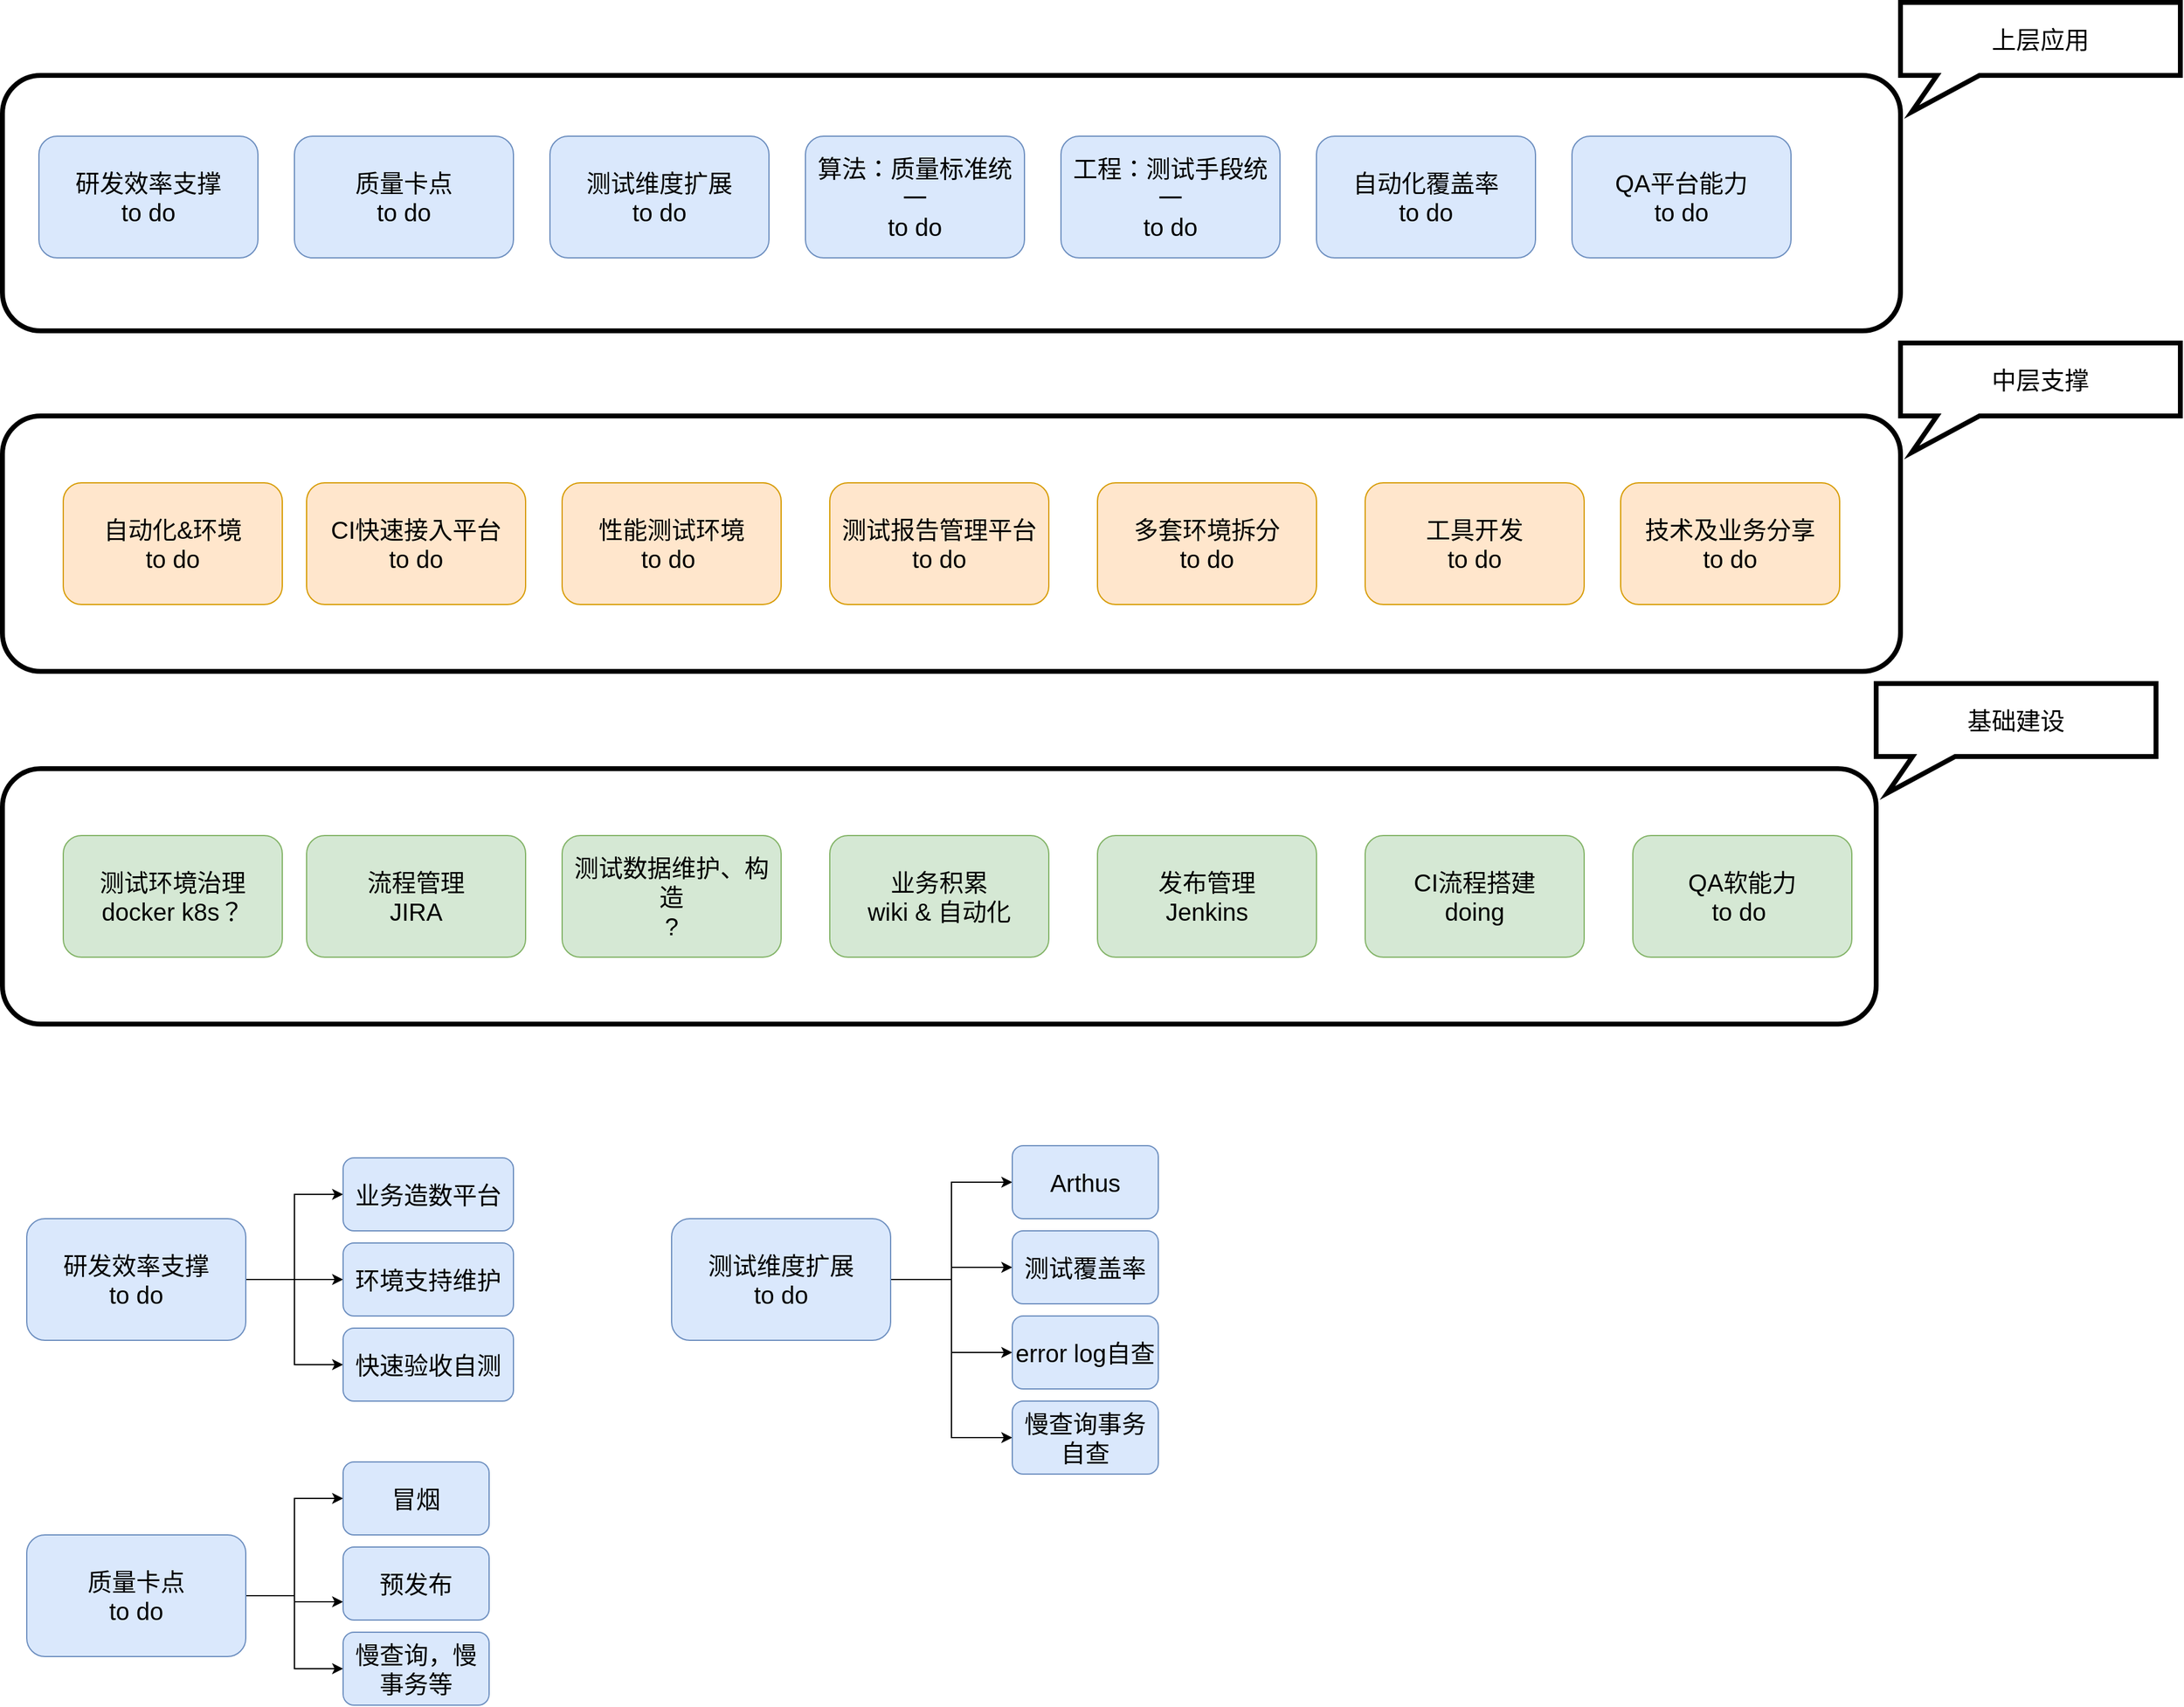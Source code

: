 <mxfile version="14.2.4" type="github">
  <diagram id="wr1Vg4WFNjLce9JvmpkT" name="Page-1">
    <mxGraphModel dx="1119" dy="632" grid="1" gridSize="10" guides="1" tooltips="1" connect="1" arrows="1" fold="1" page="1" pageScale="1" pageWidth="1390" pageHeight="980" math="0" shadow="0">
      <root>
        <mxCell id="0" />
        <mxCell id="1" parent="0" />
        <mxCell id="XUdV0GE2fvMEAlolcUsE-2" value="" style="rounded=1;whiteSpace=wrap;html=1;strokeWidth=4;" parent="1" vertex="1">
          <mxGeometry x="20" y="690" width="1540" height="210" as="geometry" />
        </mxCell>
        <mxCell id="XUdV0GE2fvMEAlolcUsE-4" value="基础建设" style="shape=callout;whiteSpace=wrap;html=1;perimeter=calloutPerimeter;base=35;size=30;position=0.13;position2=0.04;fontSize=20;strokeWidth=4;" parent="1" vertex="1">
          <mxGeometry x="1560" y="620" width="230" height="90" as="geometry" />
        </mxCell>
        <mxCell id="XUdV0GE2fvMEAlolcUsE-6" value="测试环境治理&lt;br&gt;docker k8s？" style="rounded=1;whiteSpace=wrap;html=1;fontSize=20;fillColor=#d5e8d4;strokeColor=#82b366;" parent="1" vertex="1">
          <mxGeometry x="70" y="745" width="180" height="100" as="geometry" />
        </mxCell>
        <mxCell id="XUdV0GE2fvMEAlolcUsE-7" value="流程管理&lt;br&gt;JIRA" style="rounded=1;whiteSpace=wrap;html=1;fontSize=20;fillColor=#d5e8d4;strokeColor=#82b366;" parent="1" vertex="1">
          <mxGeometry x="270" y="745" width="180" height="100" as="geometry" />
        </mxCell>
        <mxCell id="XUdV0GE2fvMEAlolcUsE-8" value="发布管理&lt;br&gt;Jenkins" style="rounded=1;whiteSpace=wrap;html=1;fontSize=20;fillColor=#d5e8d4;strokeColor=#82b366;" parent="1" vertex="1">
          <mxGeometry x="920" y="745" width="180" height="100" as="geometry" />
        </mxCell>
        <mxCell id="XUdV0GE2fvMEAlolcUsE-9" value="测试数据维护、构造&lt;br&gt;?" style="rounded=1;whiteSpace=wrap;html=1;fontSize=20;fillColor=#d5e8d4;strokeColor=#82b366;" parent="1" vertex="1">
          <mxGeometry x="480" y="745" width="180" height="100" as="geometry" />
        </mxCell>
        <mxCell id="XUdV0GE2fvMEAlolcUsE-10" value="业务积累&lt;br&gt;wiki &amp;amp; 自动化" style="rounded=1;whiteSpace=wrap;html=1;fontSize=20;fillColor=#d5e8d4;strokeColor=#82b366;" parent="1" vertex="1">
          <mxGeometry x="700" y="745" width="180" height="100" as="geometry" />
        </mxCell>
        <mxCell id="XUdV0GE2fvMEAlolcUsE-12" value="" style="rounded=1;whiteSpace=wrap;html=1;strokeWidth=4;" parent="1" vertex="1">
          <mxGeometry x="20" y="400" width="1560" height="210" as="geometry" />
        </mxCell>
        <mxCell id="XUdV0GE2fvMEAlolcUsE-13" value="中层支撑" style="shape=callout;whiteSpace=wrap;html=1;perimeter=calloutPerimeter;base=35;size=30;position=0.13;position2=0.04;fontSize=20;strokeWidth=4;" parent="1" vertex="1">
          <mxGeometry x="1580" y="340" width="230" height="90" as="geometry" />
        </mxCell>
        <mxCell id="XUdV0GE2fvMEAlolcUsE-14" value="自动化&amp;amp;环境&lt;br&gt;to do" style="rounded=1;whiteSpace=wrap;html=1;fontSize=20;fillColor=#ffe6cc;strokeColor=#d79b00;" parent="1" vertex="1">
          <mxGeometry x="70" y="455" width="180" height="100" as="geometry" />
        </mxCell>
        <mxCell id="XUdV0GE2fvMEAlolcUsE-15" value="CI快速接入平台&lt;br&gt;to do" style="rounded=1;whiteSpace=wrap;html=1;fontSize=20;fillColor=#ffe6cc;strokeColor=#d79b00;" parent="1" vertex="1">
          <mxGeometry x="270" y="455" width="180" height="100" as="geometry" />
        </mxCell>
        <mxCell id="XUdV0GE2fvMEAlolcUsE-16" value="性能测试环境&lt;br&gt;to do&amp;nbsp;" style="rounded=1;whiteSpace=wrap;html=1;fontSize=20;fillColor=#ffe6cc;strokeColor=#d79b00;" parent="1" vertex="1">
          <mxGeometry x="480" y="455" width="180" height="100" as="geometry" />
        </mxCell>
        <mxCell id="XUdV0GE2fvMEAlolcUsE-17" value="测试报告管理平台&lt;br&gt;to do" style="rounded=1;whiteSpace=wrap;html=1;fontSize=20;fillColor=#ffe6cc;strokeColor=#d79b00;" parent="1" vertex="1">
          <mxGeometry x="700" y="455" width="180" height="100" as="geometry" />
        </mxCell>
        <mxCell id="XUdV0GE2fvMEAlolcUsE-18" value="&lt;div&gt;多套环境拆分&lt;/div&gt;&lt;div&gt;to do&lt;br&gt;&lt;/div&gt;" style="rounded=1;whiteSpace=wrap;html=1;fontSize=20;fillColor=#ffe6cc;strokeColor=#d79b00;" parent="1" vertex="1">
          <mxGeometry x="920" y="455" width="180" height="100" as="geometry" />
        </mxCell>
        <mxCell id="XUdV0GE2fvMEAlolcUsE-19" value="CI流程搭建&lt;br&gt;doing" style="rounded=1;whiteSpace=wrap;html=1;fontSize=20;fillColor=#d5e8d4;strokeColor=#82b366;" parent="1" vertex="1">
          <mxGeometry x="1140" y="745" width="180" height="100" as="geometry" />
        </mxCell>
        <mxCell id="XUdV0GE2fvMEAlolcUsE-20" value="QA软能力&lt;br&gt;to do&amp;nbsp;" style="rounded=1;whiteSpace=wrap;html=1;fontSize=20;fillColor=#d5e8d4;strokeColor=#82b366;" parent="1" vertex="1">
          <mxGeometry x="1360" y="745" width="180" height="100" as="geometry" />
        </mxCell>
        <mxCell id="lKchyopIAt6gMCmbtjTO-1" value="&lt;div&gt;工具开发&lt;br&gt;&lt;/div&gt;&lt;div&gt;to do&lt;br&gt;&lt;/div&gt;" style="rounded=1;whiteSpace=wrap;html=1;fontSize=20;fillColor=#ffe6cc;strokeColor=#d79b00;" vertex="1" parent="1">
          <mxGeometry x="1140" y="455" width="180" height="100" as="geometry" />
        </mxCell>
        <mxCell id="lKchyopIAt6gMCmbtjTO-2" value="" style="rounded=1;whiteSpace=wrap;html=1;strokeWidth=4;" vertex="1" parent="1">
          <mxGeometry x="20" y="120" width="1560" height="210" as="geometry" />
        </mxCell>
        <mxCell id="lKchyopIAt6gMCmbtjTO-3" value="上层应用" style="shape=callout;whiteSpace=wrap;html=1;perimeter=calloutPerimeter;base=35;size=30;position=0.13;position2=0.04;fontSize=20;strokeWidth=4;" vertex="1" parent="1">
          <mxGeometry x="1580" y="60" width="230" height="90" as="geometry" />
        </mxCell>
        <mxCell id="lKchyopIAt6gMCmbtjTO-4" value="研发效率支撑&lt;br&gt;to do" style="rounded=1;whiteSpace=wrap;html=1;fontSize=20;fillColor=#dae8fc;strokeColor=#6c8ebf;" vertex="1" parent="1">
          <mxGeometry x="50" y="170" width="180" height="100" as="geometry" />
        </mxCell>
        <mxCell id="lKchyopIAt6gMCmbtjTO-5" value="质量卡点&lt;br&gt;to do" style="rounded=1;whiteSpace=wrap;html=1;fontSize=20;fillColor=#dae8fc;strokeColor=#6c8ebf;" vertex="1" parent="1">
          <mxGeometry x="260" y="170" width="180" height="100" as="geometry" />
        </mxCell>
        <mxCell id="lKchyopIAt6gMCmbtjTO-6" value="测试维度扩展&lt;br&gt;to do" style="rounded=1;whiteSpace=wrap;html=1;fontSize=20;fillColor=#dae8fc;strokeColor=#6c8ebf;" vertex="1" parent="1">
          <mxGeometry x="470" y="170" width="180" height="100" as="geometry" />
        </mxCell>
        <mxCell id="lKchyopIAt6gMCmbtjTO-7" value="算法：质量标准统一&lt;br&gt;to do" style="rounded=1;whiteSpace=wrap;html=1;fontSize=20;fillColor=#dae8fc;strokeColor=#6c8ebf;" vertex="1" parent="1">
          <mxGeometry x="680" y="170" width="180" height="100" as="geometry" />
        </mxCell>
        <mxCell id="lKchyopIAt6gMCmbtjTO-8" value="工程：测试手段统一&lt;br&gt;to do" style="rounded=1;whiteSpace=wrap;html=1;fontSize=20;fillColor=#dae8fc;strokeColor=#6c8ebf;" vertex="1" parent="1">
          <mxGeometry x="890" y="170" width="180" height="100" as="geometry" />
        </mxCell>
        <mxCell id="lKchyopIAt6gMCmbtjTO-9" value="自动化覆盖率&lt;br&gt;to do" style="rounded=1;whiteSpace=wrap;html=1;fontSize=20;fillColor=#dae8fc;strokeColor=#6c8ebf;" vertex="1" parent="1">
          <mxGeometry x="1100" y="170" width="180" height="100" as="geometry" />
        </mxCell>
        <mxCell id="lKchyopIAt6gMCmbtjTO-10" value="QA平台能力&lt;br&gt;to do" style="rounded=1;whiteSpace=wrap;html=1;fontSize=20;fillColor=#dae8fc;strokeColor=#6c8ebf;" vertex="1" parent="1">
          <mxGeometry x="1310" y="170" width="180" height="100" as="geometry" />
        </mxCell>
        <mxCell id="lKchyopIAt6gMCmbtjTO-11" value="&lt;div&gt;技术及业务分享&lt;br&gt;&lt;/div&gt;&lt;div&gt;to do&lt;br&gt;&lt;/div&gt;" style="rounded=1;whiteSpace=wrap;html=1;fontSize=20;fillColor=#ffe6cc;strokeColor=#d79b00;" vertex="1" parent="1">
          <mxGeometry x="1350" y="455" width="180" height="100" as="geometry" />
        </mxCell>
        <mxCell id="lKchyopIAt6gMCmbtjTO-14" value="" style="edgeStyle=orthogonalEdgeStyle;rounded=0;orthogonalLoop=1;jettySize=auto;html=1;" edge="1" parent="1" source="lKchyopIAt6gMCmbtjTO-12" target="lKchyopIAt6gMCmbtjTO-13">
          <mxGeometry relative="1" as="geometry" />
        </mxCell>
        <mxCell id="lKchyopIAt6gMCmbtjTO-17" style="edgeStyle=orthogonalEdgeStyle;rounded=0;orthogonalLoop=1;jettySize=auto;html=1;exitX=1;exitY=0.5;exitDx=0;exitDy=0;" edge="1" parent="1" source="lKchyopIAt6gMCmbtjTO-12" target="lKchyopIAt6gMCmbtjTO-15">
          <mxGeometry relative="1" as="geometry" />
        </mxCell>
        <mxCell id="lKchyopIAt6gMCmbtjTO-21" style="edgeStyle=orthogonalEdgeStyle;rounded=0;orthogonalLoop=1;jettySize=auto;html=1;exitX=1;exitY=0.5;exitDx=0;exitDy=0;" edge="1" parent="1" source="lKchyopIAt6gMCmbtjTO-12" target="lKchyopIAt6gMCmbtjTO-18">
          <mxGeometry relative="1" as="geometry" />
        </mxCell>
        <mxCell id="lKchyopIAt6gMCmbtjTO-12" value="研发效率支撑&lt;br&gt;to do" style="rounded=1;whiteSpace=wrap;html=1;fontSize=20;fillColor=#dae8fc;strokeColor=#6c8ebf;" vertex="1" parent="1">
          <mxGeometry x="40" y="1060" width="180" height="100" as="geometry" />
        </mxCell>
        <mxCell id="lKchyopIAt6gMCmbtjTO-13" value="业务造数平台" style="whiteSpace=wrap;html=1;rounded=1;fontSize=20;strokeColor=#6c8ebf;fillColor=#dae8fc;" vertex="1" parent="1">
          <mxGeometry x="300" y="1010" width="140" height="60" as="geometry" />
        </mxCell>
        <mxCell id="lKchyopIAt6gMCmbtjTO-15" value="环境支持维护" style="whiteSpace=wrap;html=1;rounded=1;fontSize=20;strokeColor=#6c8ebf;fillColor=#dae8fc;" vertex="1" parent="1">
          <mxGeometry x="300" y="1080" width="140" height="60" as="geometry" />
        </mxCell>
        <mxCell id="lKchyopIAt6gMCmbtjTO-18" value="快速验收自测" style="whiteSpace=wrap;html=1;rounded=1;fontSize=20;strokeColor=#6c8ebf;fillColor=#dae8fc;" vertex="1" parent="1">
          <mxGeometry x="300" y="1150" width="140" height="60" as="geometry" />
        </mxCell>
        <mxCell id="lKchyopIAt6gMCmbtjTO-25" value="" style="edgeStyle=orthogonalEdgeStyle;rounded=0;orthogonalLoop=1;jettySize=auto;html=1;" edge="1" parent="1" source="lKchyopIAt6gMCmbtjTO-23" target="lKchyopIAt6gMCmbtjTO-24">
          <mxGeometry relative="1" as="geometry" />
        </mxCell>
        <mxCell id="lKchyopIAt6gMCmbtjTO-28" style="edgeStyle=orthogonalEdgeStyle;rounded=0;orthogonalLoop=1;jettySize=auto;html=1;exitX=1;exitY=0.5;exitDx=0;exitDy=0;entryX=0;entryY=0.75;entryDx=0;entryDy=0;" edge="1" parent="1" source="lKchyopIAt6gMCmbtjTO-23" target="lKchyopIAt6gMCmbtjTO-26">
          <mxGeometry relative="1" as="geometry" />
        </mxCell>
        <mxCell id="lKchyopIAt6gMCmbtjTO-31" style="edgeStyle=orthogonalEdgeStyle;rounded=0;orthogonalLoop=1;jettySize=auto;html=1;exitX=1;exitY=0.5;exitDx=0;exitDy=0;" edge="1" parent="1" source="lKchyopIAt6gMCmbtjTO-23" target="lKchyopIAt6gMCmbtjTO-29">
          <mxGeometry relative="1" as="geometry" />
        </mxCell>
        <mxCell id="lKchyopIAt6gMCmbtjTO-23" value="质量卡点&lt;br&gt;to do" style="rounded=1;whiteSpace=wrap;html=1;fontSize=20;fillColor=#dae8fc;strokeColor=#6c8ebf;" vertex="1" parent="1">
          <mxGeometry x="40" y="1320" width="180" height="100" as="geometry" />
        </mxCell>
        <mxCell id="lKchyopIAt6gMCmbtjTO-24" value="&lt;div&gt;冒烟&lt;/div&gt;" style="whiteSpace=wrap;html=1;rounded=1;fontSize=20;strokeColor=#6c8ebf;fillColor=#dae8fc;" vertex="1" parent="1">
          <mxGeometry x="300" y="1260" width="120" height="60" as="geometry" />
        </mxCell>
        <mxCell id="lKchyopIAt6gMCmbtjTO-26" value="&lt;div&gt;预发布&lt;br&gt;&lt;/div&gt;" style="whiteSpace=wrap;html=1;rounded=1;fontSize=20;strokeColor=#6c8ebf;fillColor=#dae8fc;" vertex="1" parent="1">
          <mxGeometry x="300" y="1330" width="120" height="60" as="geometry" />
        </mxCell>
        <mxCell id="lKchyopIAt6gMCmbtjTO-29" value="慢查询，慢事务等" style="whiteSpace=wrap;html=1;rounded=1;fontSize=20;strokeColor=#6c8ebf;fillColor=#dae8fc;" vertex="1" parent="1">
          <mxGeometry x="300" y="1400" width="120" height="60" as="geometry" />
        </mxCell>
        <mxCell id="lKchyopIAt6gMCmbtjTO-34" value="" style="edgeStyle=orthogonalEdgeStyle;rounded=0;orthogonalLoop=1;jettySize=auto;html=1;" edge="1" parent="1" source="lKchyopIAt6gMCmbtjTO-32" target="lKchyopIAt6gMCmbtjTO-33">
          <mxGeometry relative="1" as="geometry" />
        </mxCell>
        <mxCell id="lKchyopIAt6gMCmbtjTO-39" style="edgeStyle=orthogonalEdgeStyle;rounded=0;orthogonalLoop=1;jettySize=auto;html=1;exitX=1;exitY=0.5;exitDx=0;exitDy=0;entryX=0;entryY=0.5;entryDx=0;entryDy=0;" edge="1" parent="1" source="lKchyopIAt6gMCmbtjTO-32" target="lKchyopIAt6gMCmbtjTO-35">
          <mxGeometry relative="1" as="geometry" />
        </mxCell>
        <mxCell id="lKchyopIAt6gMCmbtjTO-41" style="edgeStyle=orthogonalEdgeStyle;rounded=0;orthogonalLoop=1;jettySize=auto;html=1;exitX=1;exitY=0.5;exitDx=0;exitDy=0;entryX=0;entryY=0.5;entryDx=0;entryDy=0;" edge="1" parent="1" source="lKchyopIAt6gMCmbtjTO-32" target="lKchyopIAt6gMCmbtjTO-36">
          <mxGeometry relative="1" as="geometry" />
        </mxCell>
        <mxCell id="lKchyopIAt6gMCmbtjTO-43" style="edgeStyle=orthogonalEdgeStyle;rounded=0;orthogonalLoop=1;jettySize=auto;html=1;exitX=1;exitY=0.5;exitDx=0;exitDy=0;entryX=0;entryY=0.5;entryDx=0;entryDy=0;" edge="1" parent="1" source="lKchyopIAt6gMCmbtjTO-32" target="lKchyopIAt6gMCmbtjTO-37">
          <mxGeometry relative="1" as="geometry" />
        </mxCell>
        <mxCell id="lKchyopIAt6gMCmbtjTO-32" value="测试维度扩展&lt;br&gt;to do" style="rounded=1;whiteSpace=wrap;html=1;fontSize=20;fillColor=#dae8fc;strokeColor=#6c8ebf;" vertex="1" parent="1">
          <mxGeometry x="570" y="1060" width="180" height="100" as="geometry" />
        </mxCell>
        <mxCell id="lKchyopIAt6gMCmbtjTO-33" value="Arthus" style="whiteSpace=wrap;html=1;rounded=1;fontSize=20;strokeColor=#6c8ebf;fillColor=#dae8fc;" vertex="1" parent="1">
          <mxGeometry x="850" y="1000" width="120" height="60" as="geometry" />
        </mxCell>
        <mxCell id="lKchyopIAt6gMCmbtjTO-35" value="测试覆盖率" style="whiteSpace=wrap;html=1;rounded=1;fontSize=20;strokeColor=#6c8ebf;fillColor=#dae8fc;" vertex="1" parent="1">
          <mxGeometry x="850" y="1070" width="120" height="60" as="geometry" />
        </mxCell>
        <mxCell id="lKchyopIAt6gMCmbtjTO-36" value="error log自查" style="whiteSpace=wrap;html=1;rounded=1;fontSize=20;strokeColor=#6c8ebf;fillColor=#dae8fc;" vertex="1" parent="1">
          <mxGeometry x="850" y="1140" width="120" height="60" as="geometry" />
        </mxCell>
        <mxCell id="lKchyopIAt6gMCmbtjTO-37" value="慢查询事务自查" style="whiteSpace=wrap;html=1;rounded=1;fontSize=20;strokeColor=#6c8ebf;fillColor=#dae8fc;" vertex="1" parent="1">
          <mxGeometry x="850" y="1210" width="120" height="60" as="geometry" />
        </mxCell>
      </root>
    </mxGraphModel>
  </diagram>
</mxfile>
